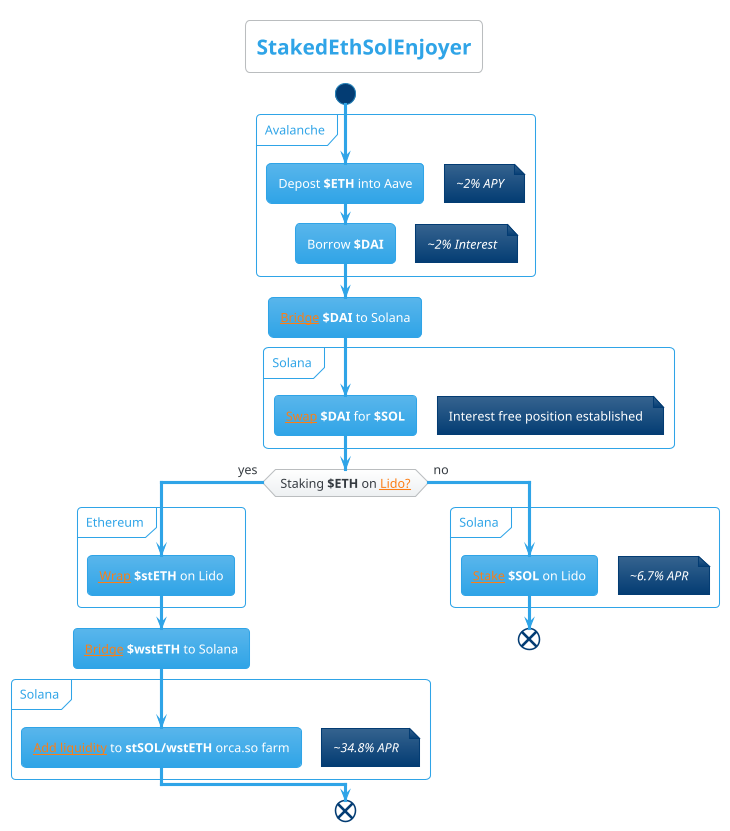 @startuml StakedEthSolEnjoyer
!theme cerulean
skinparam backgroundColor White
title StakedEthSolEnjoyer

start

partition Avalanche {
    :Depost **$ETH** into Aave;
    floating note right: <i>~2% APY</i>
    :Borrow **$DAI**;
    floating note right: <i>~2% Interest</i>
}

:[[https://app.allbridge.io/bridge?from=AVA&to=SOL&asset=DAI.e Bridge]] **$DAI** to Solana;

partition Solana {
    :[[https:// Swap]] **$DAI** for **$SOL**;
    floating note right: Interest free position established
}

if (Staking **$ETH** on [[https://stake.lido.fi/ Lido?]]) then (yes)
    partition Ethereum {
        :[[https://stake.lido.fi/wrap Wrap]] **$stETH** on Lido;
    }
    :[[WormholeBridge Bridge]] **$wstETH** to Solana;
    partition Solana {
        :[[https://www.orca.so/pools Add liquidity]] to **stSOL/wstETH** orca.so farm;
        floating note right: <i>~34.8% APR</i>
    }
else (no)
    partition Solana {
        :[[https:// Stake]] **$SOL** on Lido;
        floating note right: <i>~6.7% APR</i>
    }
    end
endif

end
@enduml